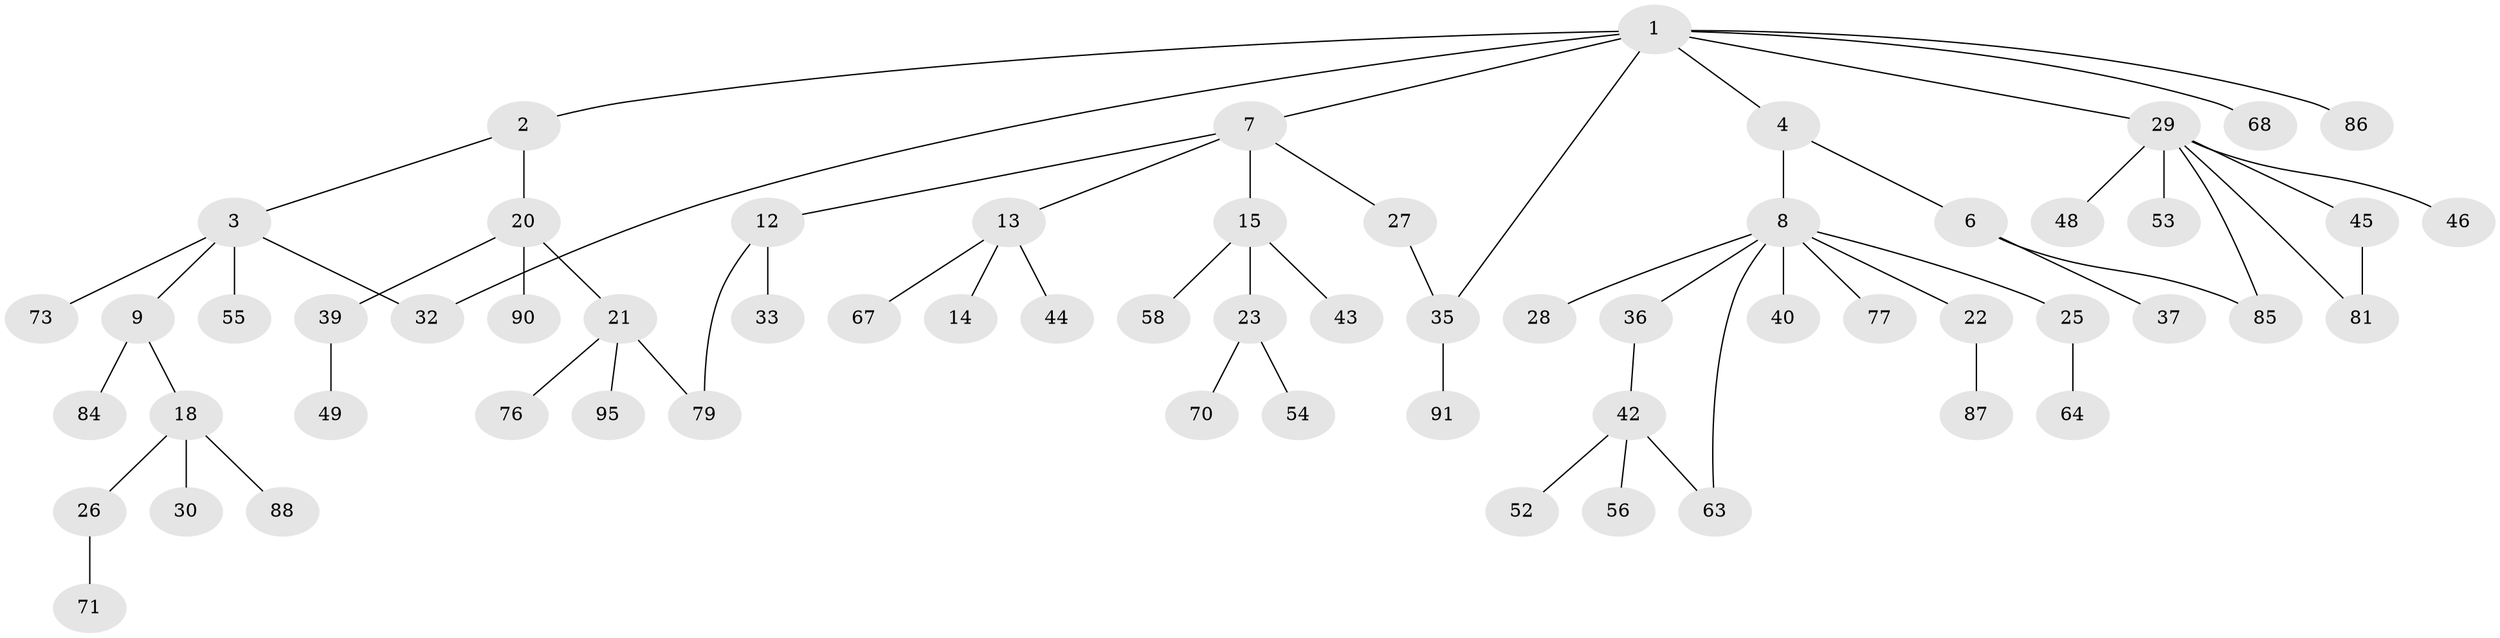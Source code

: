 // original degree distribution, {6: 0.031578947368421054, 3: 0.11578947368421053, 2: 0.28421052631578947, 4: 0.07368421052631578, 5: 0.05263157894736842, 1: 0.4421052631578947}
// Generated by graph-tools (version 1.1) at 2025/41/03/06/25 10:41:27]
// undirected, 62 vertices, 67 edges
graph export_dot {
graph [start="1"]
  node [color=gray90,style=filled];
  1 [super="+17"];
  2;
  3 [super="+5"];
  4 [super="+11"];
  6 [super="+10"];
  7 [super="+51"];
  8 [super="+16"];
  9 [super="+57"];
  12 [super="+24"];
  13 [super="+59"];
  14 [super="+69"];
  15 [super="+34"];
  18 [super="+19"];
  20 [super="+61"];
  21 [super="+50"];
  22 [super="+47"];
  23 [super="+60"];
  25;
  26;
  27 [super="+62"];
  28;
  29 [super="+31"];
  30 [super="+78"];
  32 [super="+83"];
  33;
  35;
  36 [super="+38"];
  37;
  39 [super="+41"];
  40;
  42 [super="+66"];
  43 [super="+80"];
  44;
  45 [super="+72"];
  46;
  48;
  49;
  52 [super="+93"];
  53;
  54;
  55;
  56;
  58 [super="+65"];
  63;
  64 [super="+75"];
  67 [super="+92"];
  68;
  70;
  71 [super="+74"];
  73;
  76 [super="+82"];
  77 [super="+94"];
  79;
  81;
  84 [super="+89"];
  85;
  86;
  87;
  88;
  90;
  91;
  95;
  1 -- 2;
  1 -- 4;
  1 -- 7;
  1 -- 68;
  1 -- 32;
  1 -- 35;
  1 -- 29;
  1 -- 86;
  2 -- 3;
  2 -- 20;
  3 -- 32;
  3 -- 73;
  3 -- 55;
  3 -- 9;
  4 -- 6;
  4 -- 8;
  6 -- 37;
  6 -- 85;
  7 -- 12;
  7 -- 13;
  7 -- 15;
  7 -- 27;
  8 -- 28;
  8 -- 36;
  8 -- 22;
  8 -- 25;
  8 -- 40;
  8 -- 77;
  8 -- 63;
  9 -- 18;
  9 -- 84;
  12 -- 33;
  12 -- 79;
  13 -- 14;
  13 -- 44;
  13 -- 67;
  15 -- 23;
  15 -- 58;
  15 -- 43;
  18 -- 30;
  18 -- 88;
  18 -- 26;
  20 -- 21;
  20 -- 39;
  20 -- 90;
  21 -- 79;
  21 -- 76;
  21 -- 95;
  22 -- 87;
  23 -- 54;
  23 -- 70;
  25 -- 64;
  26 -- 71;
  27 -- 35;
  29 -- 48;
  29 -- 81;
  29 -- 45;
  29 -- 53;
  29 -- 85;
  29 -- 46;
  35 -- 91;
  36 -- 42;
  39 -- 49;
  42 -- 52;
  42 -- 56;
  42 -- 63;
  45 -- 81;
}
